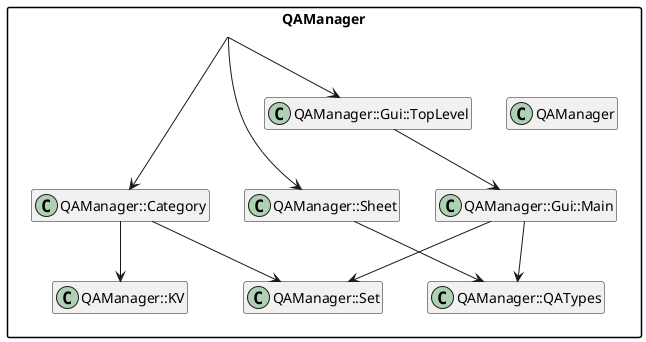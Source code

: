@startuml
'scale 0.9
skinparam packageStyle rectangle
'set namespaceSeparator ::
hide members

package QAManager {
  class QAManager
  class QAManager::Category
  class QAManager::Sheet
  class QAManager::Gui::TopLevel
  class QAManager::Gui::Main
  class QAManager::QATypes
  class QAManager::Set
  class QAManager::KV
  'class QAManager
  'class QAManager
}

QAManager --> QAManager::Category
QAManager --> QAManager::Sheet
QAManager --> QAManager::Gui::TopLevel

QAManager::Category --> QAManager::Set
QAManager::Category --> QAManager::KV

QAManager::Sheet --> QAManager::QATypes

QAManager::Gui::TopLevel --> QAManager::Gui::Main

QAManager::Gui::Main --> QAManager::QATypes
QAManager::Gui::Main --> QAManager::Set


@enduml
